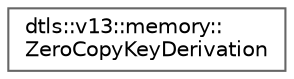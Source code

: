 digraph "Graphical Class Hierarchy"
{
 // LATEX_PDF_SIZE
  bgcolor="transparent";
  edge [fontname=Helvetica,fontsize=10,labelfontname=Helvetica,labelfontsize=10];
  node [fontname=Helvetica,fontsize=10,shape=box,height=0.2,width=0.4];
  rankdir="LR";
  Node0 [id="Node000000",label="dtls::v13::memory::\lZeroCopyKeyDerivation",height=0.2,width=0.4,color="grey40", fillcolor="white", style="filled",URL="$classdtls_1_1v13_1_1memory_1_1ZeroCopyKeyDerivation.html",tooltip=" "];
}
